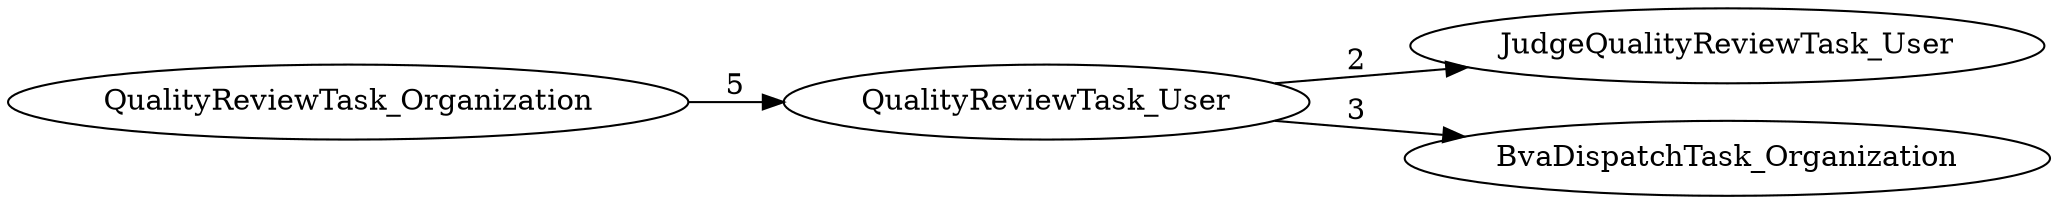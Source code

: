 digraph G {
rankdir="LR";
"QualityReviewTask_User" -> "JudgeQualityReviewTask_User" [label=2]
"QualityReviewTask_User" -> "BvaDispatchTask_Organization" [label=3]
"QualityReviewTask_Organization" -> "QualityReviewTask_User" [label=5]
}
